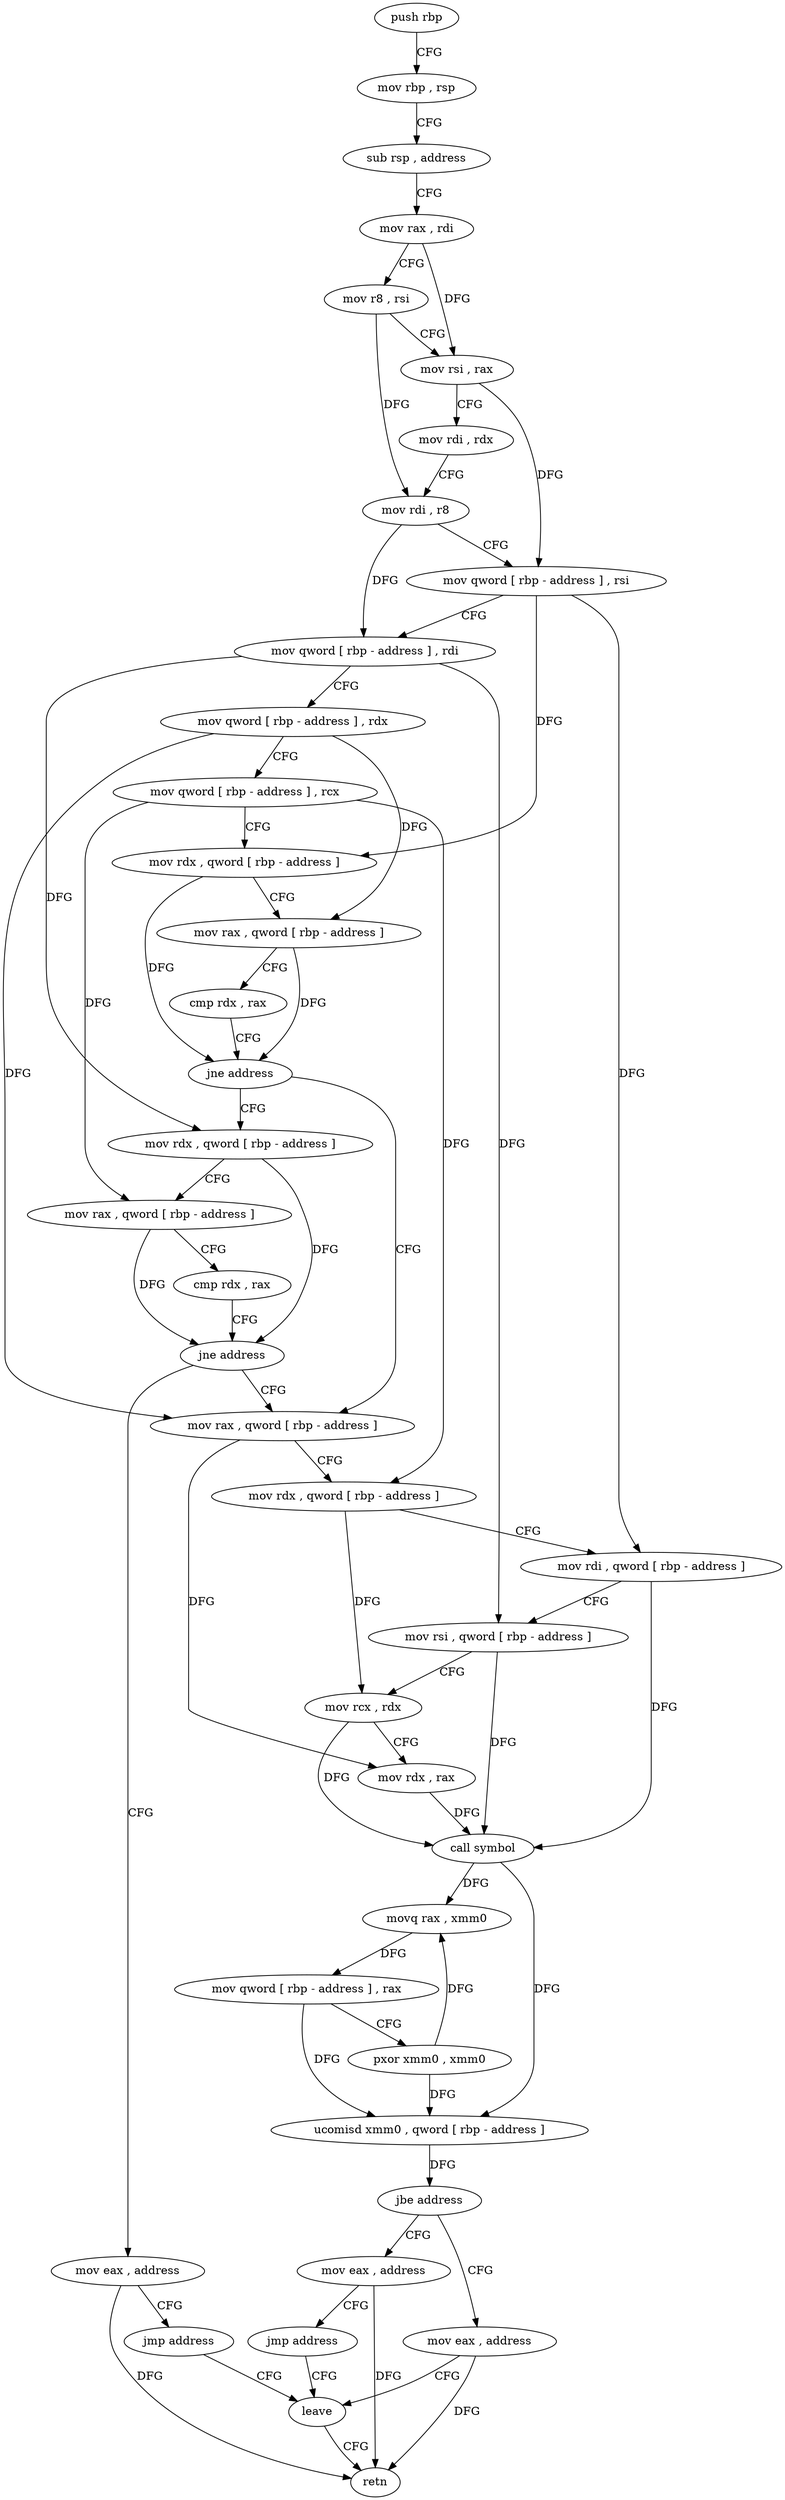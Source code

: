 digraph "func" {
"4214207" [label = "push rbp" ]
"4214208" [label = "mov rbp , rsp" ]
"4214211" [label = "sub rsp , address" ]
"4214215" [label = "mov rax , rdi" ]
"4214218" [label = "mov r8 , rsi" ]
"4214221" [label = "mov rsi , rax" ]
"4214224" [label = "mov rdi , rdx" ]
"4214227" [label = "mov rdi , r8" ]
"4214230" [label = "mov qword [ rbp - address ] , rsi" ]
"4214234" [label = "mov qword [ rbp - address ] , rdi" ]
"4214238" [label = "mov qword [ rbp - address ] , rdx" ]
"4214242" [label = "mov qword [ rbp - address ] , rcx" ]
"4214246" [label = "mov rdx , qword [ rbp - address ]" ]
"4214250" [label = "mov rax , qword [ rbp - address ]" ]
"4214254" [label = "cmp rdx , rax" ]
"4214257" [label = "jne address" ]
"4214279" [label = "mov rax , qword [ rbp - address ]" ]
"4214259" [label = "mov rdx , qword [ rbp - address ]" ]
"4214283" [label = "mov rdx , qword [ rbp - address ]" ]
"4214287" [label = "mov rdi , qword [ rbp - address ]" ]
"4214291" [label = "mov rsi , qword [ rbp - address ]" ]
"4214295" [label = "mov rcx , rdx" ]
"4214298" [label = "mov rdx , rax" ]
"4214301" [label = "call symbol" ]
"4214306" [label = "movq rax , xmm0" ]
"4214311" [label = "mov qword [ rbp - address ] , rax" ]
"4214315" [label = "pxor xmm0 , xmm0" ]
"4214319" [label = "ucomisd xmm0 , qword [ rbp - address ]" ]
"4214324" [label = "jbe address" ]
"4214333" [label = "mov eax , address" ]
"4214326" [label = "mov eax , address" ]
"4214263" [label = "mov rax , qword [ rbp - address ]" ]
"4214267" [label = "cmp rdx , rax" ]
"4214270" [label = "jne address" ]
"4214272" [label = "mov eax , address" ]
"4214338" [label = "leave" ]
"4214331" [label = "jmp address" ]
"4214277" [label = "jmp address" ]
"4214339" [label = "retn" ]
"4214207" -> "4214208" [ label = "CFG" ]
"4214208" -> "4214211" [ label = "CFG" ]
"4214211" -> "4214215" [ label = "CFG" ]
"4214215" -> "4214218" [ label = "CFG" ]
"4214215" -> "4214221" [ label = "DFG" ]
"4214218" -> "4214221" [ label = "CFG" ]
"4214218" -> "4214227" [ label = "DFG" ]
"4214221" -> "4214224" [ label = "CFG" ]
"4214221" -> "4214230" [ label = "DFG" ]
"4214224" -> "4214227" [ label = "CFG" ]
"4214227" -> "4214230" [ label = "CFG" ]
"4214227" -> "4214234" [ label = "DFG" ]
"4214230" -> "4214234" [ label = "CFG" ]
"4214230" -> "4214246" [ label = "DFG" ]
"4214230" -> "4214287" [ label = "DFG" ]
"4214234" -> "4214238" [ label = "CFG" ]
"4214234" -> "4214291" [ label = "DFG" ]
"4214234" -> "4214259" [ label = "DFG" ]
"4214238" -> "4214242" [ label = "CFG" ]
"4214238" -> "4214250" [ label = "DFG" ]
"4214238" -> "4214279" [ label = "DFG" ]
"4214242" -> "4214246" [ label = "CFG" ]
"4214242" -> "4214283" [ label = "DFG" ]
"4214242" -> "4214263" [ label = "DFG" ]
"4214246" -> "4214250" [ label = "CFG" ]
"4214246" -> "4214257" [ label = "DFG" ]
"4214250" -> "4214254" [ label = "CFG" ]
"4214250" -> "4214257" [ label = "DFG" ]
"4214254" -> "4214257" [ label = "CFG" ]
"4214257" -> "4214279" [ label = "CFG" ]
"4214257" -> "4214259" [ label = "CFG" ]
"4214279" -> "4214283" [ label = "CFG" ]
"4214279" -> "4214298" [ label = "DFG" ]
"4214259" -> "4214263" [ label = "CFG" ]
"4214259" -> "4214270" [ label = "DFG" ]
"4214283" -> "4214287" [ label = "CFG" ]
"4214283" -> "4214295" [ label = "DFG" ]
"4214287" -> "4214291" [ label = "CFG" ]
"4214287" -> "4214301" [ label = "DFG" ]
"4214291" -> "4214295" [ label = "CFG" ]
"4214291" -> "4214301" [ label = "DFG" ]
"4214295" -> "4214298" [ label = "CFG" ]
"4214295" -> "4214301" [ label = "DFG" ]
"4214298" -> "4214301" [ label = "DFG" ]
"4214301" -> "4214306" [ label = "DFG" ]
"4214301" -> "4214319" [ label = "DFG" ]
"4214306" -> "4214311" [ label = "DFG" ]
"4214311" -> "4214315" [ label = "CFG" ]
"4214311" -> "4214319" [ label = "DFG" ]
"4214315" -> "4214319" [ label = "DFG" ]
"4214315" -> "4214306" [ label = "DFG" ]
"4214319" -> "4214324" [ label = "DFG" ]
"4214324" -> "4214333" [ label = "CFG" ]
"4214324" -> "4214326" [ label = "CFG" ]
"4214333" -> "4214338" [ label = "CFG" ]
"4214333" -> "4214339" [ label = "DFG" ]
"4214326" -> "4214331" [ label = "CFG" ]
"4214326" -> "4214339" [ label = "DFG" ]
"4214263" -> "4214267" [ label = "CFG" ]
"4214263" -> "4214270" [ label = "DFG" ]
"4214267" -> "4214270" [ label = "CFG" ]
"4214270" -> "4214279" [ label = "CFG" ]
"4214270" -> "4214272" [ label = "CFG" ]
"4214272" -> "4214277" [ label = "CFG" ]
"4214272" -> "4214339" [ label = "DFG" ]
"4214338" -> "4214339" [ label = "CFG" ]
"4214331" -> "4214338" [ label = "CFG" ]
"4214277" -> "4214338" [ label = "CFG" ]
}
